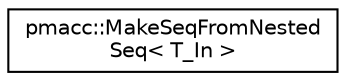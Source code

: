 digraph "Graphical Class Hierarchy"
{
 // LATEX_PDF_SIZE
  edge [fontname="Helvetica",fontsize="10",labelfontname="Helvetica",labelfontsize="10"];
  node [fontname="Helvetica",fontsize="10",shape=record];
  rankdir="LR";
  Node0 [label="pmacc::MakeSeqFromNested\lSeq\< T_In \>",height=0.2,width=0.4,color="black", fillcolor="white", style="filled",URL="$structpmacc_1_1_make_seq_from_nested_seq.html",tooltip="combine all elements of the input type to a single vector"];
}
